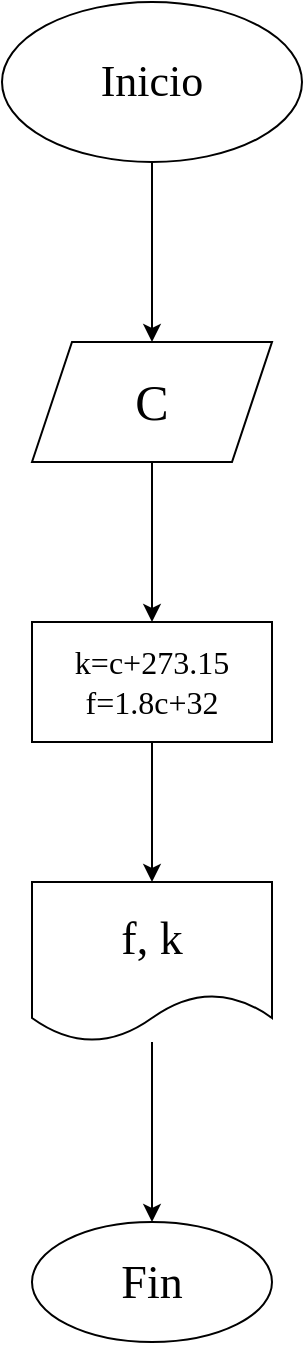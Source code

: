 <mxfile>
    <diagram id="XCvFVrADZzk95iWrfbFi" name="Page-1">
        <mxGraphModel dx="564" dy="1641" grid="1" gridSize="10" guides="1" tooltips="1" connect="1" arrows="1" fold="1" page="1" pageScale="1" pageWidth="827" pageHeight="1169" math="0" shadow="0">
            <root>
                <mxCell id="0"/>
                <mxCell id="1" parent="0"/>
                <mxCell id="4" value="" style="edgeStyle=none;html=1;" edge="1" parent="1" source="2" target="3">
                    <mxGeometry relative="1" as="geometry"/>
                </mxCell>
                <mxCell id="2" value="Inicio" style="ellipse;whiteSpace=wrap;html=1;fontSize=22;fontFamily=Comic Sans MS;" vertex="1" parent="1">
                    <mxGeometry x="210" y="-510" width="150" height="80" as="geometry"/>
                </mxCell>
                <mxCell id="6" value="" style="edgeStyle=none;html=1;" edge="1" parent="1" source="3" target="5">
                    <mxGeometry relative="1" as="geometry"/>
                </mxCell>
                <mxCell id="3" value="C" style="shape=parallelogram;perimeter=parallelogramPerimeter;whiteSpace=wrap;html=1;fixedSize=1;fontSize=25;fontFamily=Garamond;" vertex="1" parent="1">
                    <mxGeometry x="225" y="-340" width="120" height="60" as="geometry"/>
                </mxCell>
                <mxCell id="8" value="" style="edgeStyle=none;html=1;" edge="1" parent="1" source="5" target="7">
                    <mxGeometry relative="1" as="geometry"/>
                </mxCell>
                <mxCell id="5" value="k=c+273.15&lt;br style=&quot;font-size: 16px;&quot;&gt;f=1.8c+32" style="whiteSpace=wrap;html=1;fontSize=16;fontFamily=Comic Sans MS;" vertex="1" parent="1">
                    <mxGeometry x="225" y="-200" width="120" height="60" as="geometry"/>
                </mxCell>
                <mxCell id="10" value="" style="edgeStyle=none;html=1;" edge="1" parent="1" source="7" target="9">
                    <mxGeometry relative="1" as="geometry"/>
                </mxCell>
                <mxCell id="7" value="f, k" style="shape=document;whiteSpace=wrap;html=1;boundedLbl=1;fontSize=23;fontFamily=Comic Sans MS;" vertex="1" parent="1">
                    <mxGeometry x="225" y="-70" width="120" height="80" as="geometry"/>
                </mxCell>
                <mxCell id="9" value="Fin" style="ellipse;whiteSpace=wrap;html=1;fontSize=23;fontFamily=Comic Sans MS;" vertex="1" parent="1">
                    <mxGeometry x="225" y="100" width="120" height="60" as="geometry"/>
                </mxCell>
            </root>
        </mxGraphModel>
    </diagram>
</mxfile>